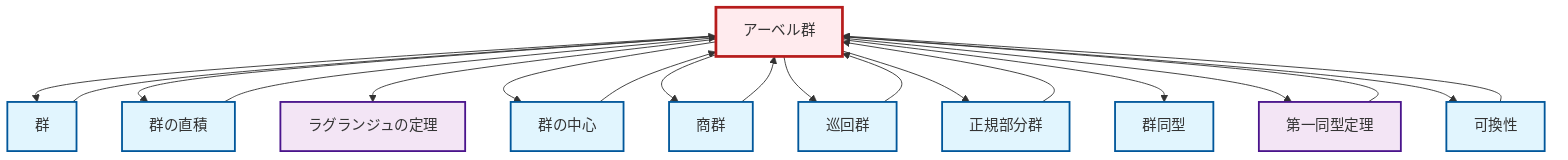 graph TD
    classDef definition fill:#e1f5fe,stroke:#01579b,stroke-width:2px
    classDef theorem fill:#f3e5f5,stroke:#4a148c,stroke-width:2px
    classDef axiom fill:#fff3e0,stroke:#e65100,stroke-width:2px
    classDef example fill:#e8f5e9,stroke:#1b5e20,stroke-width:2px
    classDef current fill:#ffebee,stroke:#b71c1c,stroke-width:3px
    def-abelian-group["アーベル群"]:::definition
    thm-lagrange["ラグランジュの定理"]:::theorem
    def-commutativity["可換性"]:::definition
    def-cyclic-group["巡回群"]:::definition
    def-isomorphism["群同型"]:::definition
    def-group["群"]:::definition
    def-center-of-group["群の中心"]:::definition
    def-direct-product["群の直積"]:::definition
    def-quotient-group["商群"]:::definition
    thm-first-isomorphism["第一同型定理"]:::theorem
    def-normal-subgroup["正規部分群"]:::definition
    def-quotient-group --> def-abelian-group
    def-abelian-group --> def-group
    def-direct-product --> def-abelian-group
    def-commutativity --> def-abelian-group
    def-abelian-group --> def-direct-product
    def-abelian-group --> thm-lagrange
    def-abelian-group --> def-center-of-group
    def-abelian-group --> def-quotient-group
    thm-first-isomorphism --> def-abelian-group
    def-group --> def-abelian-group
    def-abelian-group --> def-cyclic-group
    def-abelian-group --> def-normal-subgroup
    def-normal-subgroup --> def-abelian-group
    def-abelian-group --> def-isomorphism
    def-cyclic-group --> def-abelian-group
    def-abelian-group --> thm-first-isomorphism
    def-center-of-group --> def-abelian-group
    def-abelian-group --> def-commutativity
    class def-abelian-group current